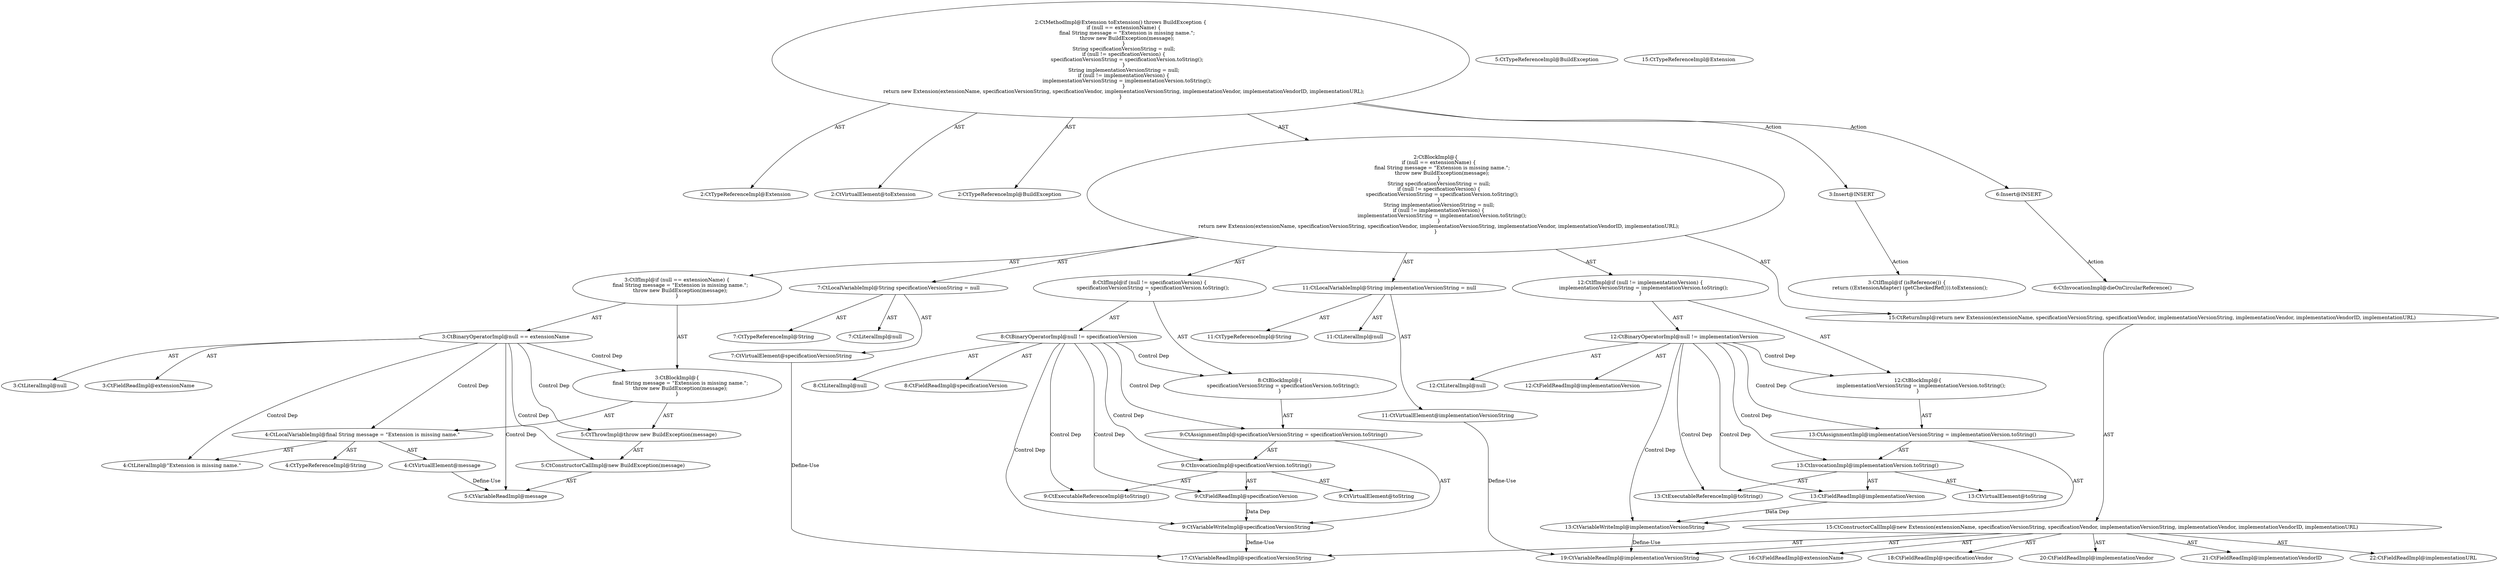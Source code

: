 digraph "toExtension#?" {
0 [label="2:CtTypeReferenceImpl@Extension" shape=ellipse]
1 [label="2:CtVirtualElement@toExtension" shape=ellipse]
2 [label="2:CtTypeReferenceImpl@BuildException" shape=ellipse]
3 [label="3:CtLiteralImpl@null" shape=ellipse]
4 [label="3:CtFieldReadImpl@extensionName" shape=ellipse]
5 [label="3:CtBinaryOperatorImpl@null == extensionName" shape=ellipse]
6 [label="4:CtTypeReferenceImpl@String" shape=ellipse]
7 [label="4:CtLiteralImpl@\"Extension is missing name.\"" shape=ellipse]
8 [label="4:CtVirtualElement@message" shape=ellipse]
9 [label="4:CtLocalVariableImpl@final String message = \"Extension is missing name.\"" shape=ellipse]
10 [label="5:CtTypeReferenceImpl@BuildException" shape=ellipse]
11 [label="5:CtVariableReadImpl@message" shape=ellipse]
12 [label="5:CtConstructorCallImpl@new BuildException(message)" shape=ellipse]
13 [label="5:CtThrowImpl@throw new BuildException(message)" shape=ellipse]
14 [label="3:CtBlockImpl@\{
    final String message = \"Extension is missing name.\";
    throw new BuildException(message);
\}" shape=ellipse]
15 [label="3:CtIfImpl@if (null == extensionName) \{
    final String message = \"Extension is missing name.\";
    throw new BuildException(message);
\}" shape=ellipse]
16 [label="7:CtTypeReferenceImpl@String" shape=ellipse]
17 [label="7:CtLiteralImpl@null" shape=ellipse]
18 [label="7:CtVirtualElement@specificationVersionString" shape=ellipse]
19 [label="7:CtLocalVariableImpl@String specificationVersionString = null" shape=ellipse]
20 [label="8:CtLiteralImpl@null" shape=ellipse]
21 [label="8:CtFieldReadImpl@specificationVersion" shape=ellipse]
22 [label="8:CtBinaryOperatorImpl@null != specificationVersion" shape=ellipse]
23 [label="9:CtVariableWriteImpl@specificationVersionString" shape=ellipse]
24 [label="9:CtExecutableReferenceImpl@toString()" shape=ellipse]
25 [label="9:CtVirtualElement@toString" shape=ellipse]
26 [label="9:CtFieldReadImpl@specificationVersion" shape=ellipse]
27 [label="9:CtInvocationImpl@specificationVersion.toString()" shape=ellipse]
28 [label="9:CtAssignmentImpl@specificationVersionString = specificationVersion.toString()" shape=ellipse]
29 [label="8:CtBlockImpl@\{
    specificationVersionString = specificationVersion.toString();
\}" shape=ellipse]
30 [label="8:CtIfImpl@if (null != specificationVersion) \{
    specificationVersionString = specificationVersion.toString();
\}" shape=ellipse]
31 [label="11:CtTypeReferenceImpl@String" shape=ellipse]
32 [label="11:CtLiteralImpl@null" shape=ellipse]
33 [label="11:CtVirtualElement@implementationVersionString" shape=ellipse]
34 [label="11:CtLocalVariableImpl@String implementationVersionString = null" shape=ellipse]
35 [label="12:CtLiteralImpl@null" shape=ellipse]
36 [label="12:CtFieldReadImpl@implementationVersion" shape=ellipse]
37 [label="12:CtBinaryOperatorImpl@null != implementationVersion" shape=ellipse]
38 [label="13:CtVariableWriteImpl@implementationVersionString" shape=ellipse]
39 [label="13:CtExecutableReferenceImpl@toString()" shape=ellipse]
40 [label="13:CtVirtualElement@toString" shape=ellipse]
41 [label="13:CtFieldReadImpl@implementationVersion" shape=ellipse]
42 [label="13:CtInvocationImpl@implementationVersion.toString()" shape=ellipse]
43 [label="13:CtAssignmentImpl@implementationVersionString = implementationVersion.toString()" shape=ellipse]
44 [label="12:CtBlockImpl@\{
    implementationVersionString = implementationVersion.toString();
\}" shape=ellipse]
45 [label="12:CtIfImpl@if (null != implementationVersion) \{
    implementationVersionString = implementationVersion.toString();
\}" shape=ellipse]
46 [label="15:CtTypeReferenceImpl@Extension" shape=ellipse]
47 [label="16:CtFieldReadImpl@extensionName" shape=ellipse]
48 [label="17:CtVariableReadImpl@specificationVersionString" shape=ellipse]
49 [label="18:CtFieldReadImpl@specificationVendor" shape=ellipse]
50 [label="19:CtVariableReadImpl@implementationVersionString" shape=ellipse]
51 [label="20:CtFieldReadImpl@implementationVendor" shape=ellipse]
52 [label="21:CtFieldReadImpl@implementationVendorID" shape=ellipse]
53 [label="22:CtFieldReadImpl@implementationURL" shape=ellipse]
54 [label="15:CtConstructorCallImpl@new Extension(extensionName, specificationVersionString, specificationVendor, implementationVersionString, implementationVendor, implementationVendorID, implementationURL)" shape=ellipse]
55 [label="15:CtReturnImpl@return new Extension(extensionName, specificationVersionString, specificationVendor, implementationVersionString, implementationVendor, implementationVendorID, implementationURL)" shape=ellipse]
56 [label="2:CtBlockImpl@\{
    if (null == extensionName) \{
        final String message = \"Extension is missing name.\";
        throw new BuildException(message);
    \}
    String specificationVersionString = null;
    if (null != specificationVersion) \{
        specificationVersionString = specificationVersion.toString();
    \}
    String implementationVersionString = null;
    if (null != implementationVersion) \{
        implementationVersionString = implementationVersion.toString();
    \}
    return new Extension(extensionName, specificationVersionString, specificationVendor, implementationVersionString, implementationVendor, implementationVendorID, implementationURL);
\}" shape=ellipse]
57 [label="2:CtMethodImpl@Extension toExtension() throws BuildException \{
    if (null == extensionName) \{
        final String message = \"Extension is missing name.\";
        throw new BuildException(message);
    \}
    String specificationVersionString = null;
    if (null != specificationVersion) \{
        specificationVersionString = specificationVersion.toString();
    \}
    String implementationVersionString = null;
    if (null != implementationVersion) \{
        implementationVersionString = implementationVersion.toString();
    \}
    return new Extension(extensionName, specificationVersionString, specificationVendor, implementationVersionString, implementationVendor, implementationVendorID, implementationURL);
\}" shape=ellipse]
58 [label="3:Insert@INSERT" shape=ellipse]
59 [label="3:CtIfImpl@if (isReference()) \{
    return ((ExtensionAdapter) (getCheckedRef())).toExtension();
\}" shape=ellipse]
60 [label="6:Insert@INSERT" shape=ellipse]
61 [label="6:CtInvocationImpl@dieOnCircularReference()" shape=ellipse]
5 -> 3 [label="AST"];
5 -> 4 [label="AST"];
5 -> 14 [label="Control Dep"];
5 -> 9 [label="Control Dep"];
5 -> 7 [label="Control Dep"];
5 -> 13 [label="Control Dep"];
5 -> 12 [label="Control Dep"];
5 -> 11 [label="Control Dep"];
8 -> 11 [label="Define-Use"];
9 -> 8 [label="AST"];
9 -> 6 [label="AST"];
9 -> 7 [label="AST"];
12 -> 11 [label="AST"];
13 -> 12 [label="AST"];
14 -> 9 [label="AST"];
14 -> 13 [label="AST"];
15 -> 5 [label="AST"];
15 -> 14 [label="AST"];
18 -> 48 [label="Define-Use"];
19 -> 18 [label="AST"];
19 -> 16 [label="AST"];
19 -> 17 [label="AST"];
22 -> 20 [label="AST"];
22 -> 21 [label="AST"];
22 -> 29 [label="Control Dep"];
22 -> 28 [label="Control Dep"];
22 -> 23 [label="Control Dep"];
22 -> 27 [label="Control Dep"];
22 -> 24 [label="Control Dep"];
22 -> 26 [label="Control Dep"];
23 -> 48 [label="Define-Use"];
26 -> 23 [label="Data Dep"];
27 -> 25 [label="AST"];
27 -> 26 [label="AST"];
27 -> 24 [label="AST"];
28 -> 23 [label="AST"];
28 -> 27 [label="AST"];
29 -> 28 [label="AST"];
30 -> 22 [label="AST"];
30 -> 29 [label="AST"];
33 -> 50 [label="Define-Use"];
34 -> 33 [label="AST"];
34 -> 31 [label="AST"];
34 -> 32 [label="AST"];
37 -> 35 [label="AST"];
37 -> 36 [label="AST"];
37 -> 44 [label="Control Dep"];
37 -> 43 [label="Control Dep"];
37 -> 38 [label="Control Dep"];
37 -> 42 [label="Control Dep"];
37 -> 39 [label="Control Dep"];
37 -> 41 [label="Control Dep"];
38 -> 50 [label="Define-Use"];
41 -> 38 [label="Data Dep"];
42 -> 40 [label="AST"];
42 -> 41 [label="AST"];
42 -> 39 [label="AST"];
43 -> 38 [label="AST"];
43 -> 42 [label="AST"];
44 -> 43 [label="AST"];
45 -> 37 [label="AST"];
45 -> 44 [label="AST"];
54 -> 47 [label="AST"];
54 -> 48 [label="AST"];
54 -> 49 [label="AST"];
54 -> 50 [label="AST"];
54 -> 51 [label="AST"];
54 -> 52 [label="AST"];
54 -> 53 [label="AST"];
55 -> 54 [label="AST"];
56 -> 15 [label="AST"];
56 -> 19 [label="AST"];
56 -> 30 [label="AST"];
56 -> 34 [label="AST"];
56 -> 45 [label="AST"];
56 -> 55 [label="AST"];
57 -> 1 [label="AST"];
57 -> 0 [label="AST"];
57 -> 2 [label="AST"];
57 -> 56 [label="AST"];
57 -> 58 [label="Action"];
57 -> 60 [label="Action"];
58 -> 59 [label="Action"];
60 -> 61 [label="Action"];
}